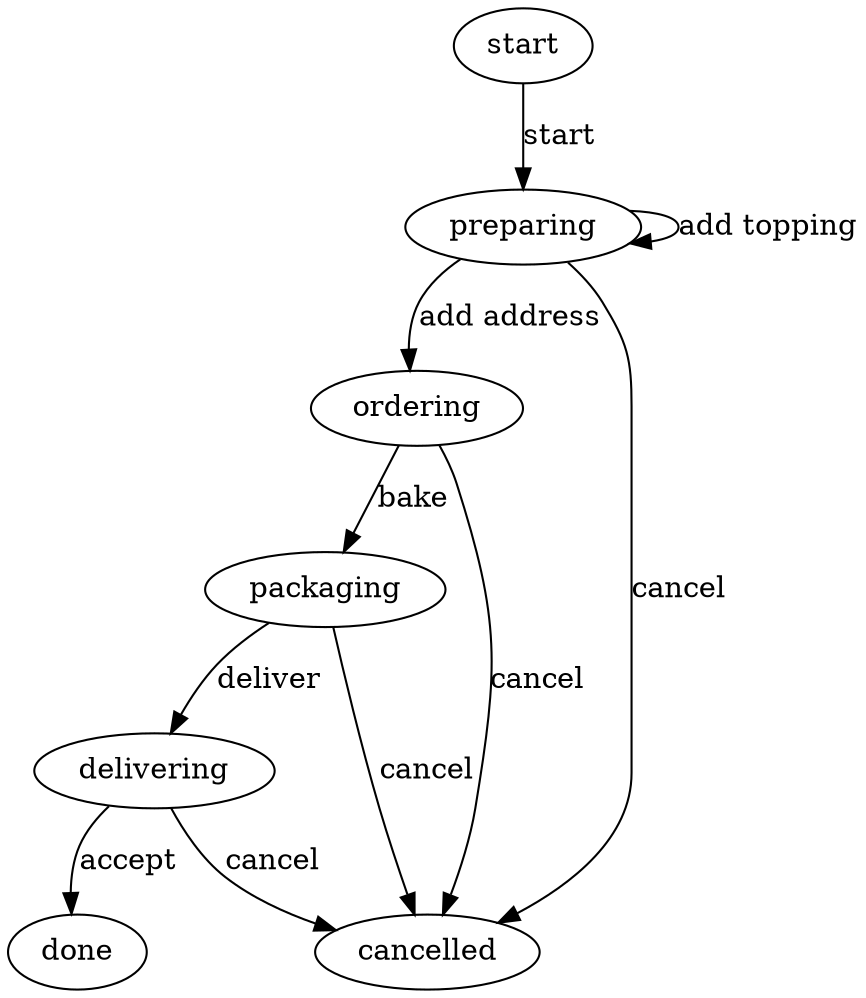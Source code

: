 digraph pizza
{
    start -> preparing [label="start"]
    preparing-> preparing [label="add topping"]
    preparing -> ordering  [label="add address"]
    ordering -> packaging  [label="bake"]
    packaging -> delivering  [label="deliver"]
    delivering -> done  [label="accept"]

    preparing -> cancelled[label="cancel"]
    ordering -> cancelled[label="cancel"]
    packaging -> cancelled[label="cancel"]
    delivering -> cancelled[label="cancel"]
}
